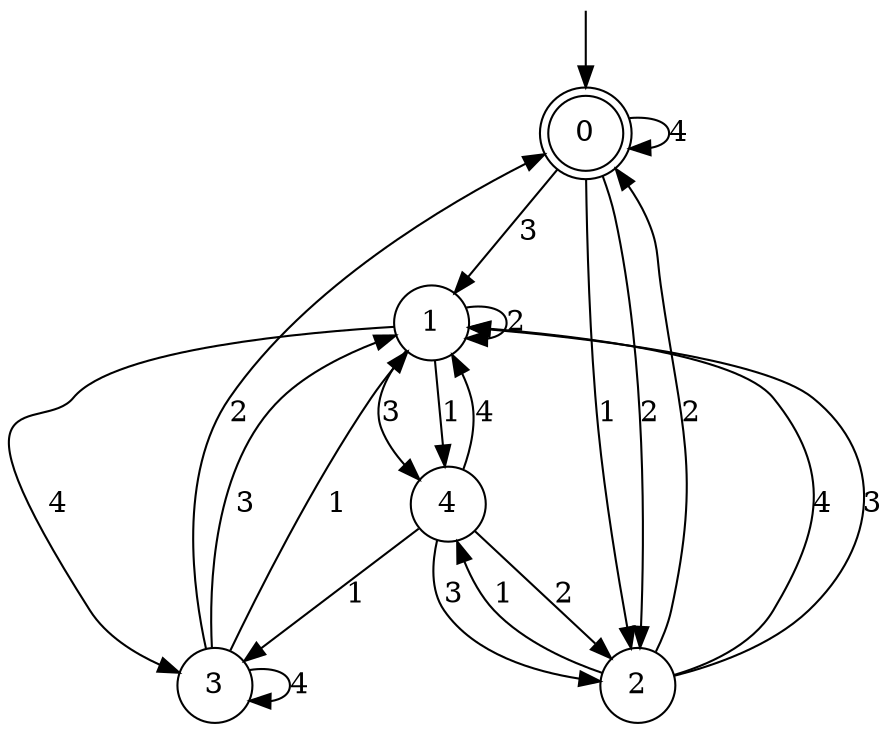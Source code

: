 digraph g {

	s0 [shape="doublecircle" label="0"];
	s1 [shape="circle" label="1"];
	s2 [shape="circle" label="2"];
	s3 [shape="circle" label="3"];
	s4 [shape="circle" label="4"];
	s0 -> s0 [label="4"];
	s0 -> s1 [label="3"];
	s0 -> s2 [label="1"];
	s0 -> s2 [label="2"];
	s1 -> s3 [label="4"];
	s1 -> s4 [label="3"];
	s1 -> s4 [label="1"];
	s1 -> s1 [label="2"];
	s2 -> s1 [label="4"];
	s2 -> s1 [label="3"];
	s2 -> s4 [label="1"];
	s2 -> s0 [label="2"];
	s3 -> s3 [label="4"];
	s3 -> s1 [label="3"];
	s3 -> s1 [label="1"];
	s3 -> s0 [label="2"];
	s4 -> s1 [label="4"];
	s4 -> s2 [label="3"];
	s4 -> s3 [label="1"];
	s4 -> s2 [label="2"];

__start0 [label="" shape="none" width="0" height="0"];
__start0 -> s0;

}
